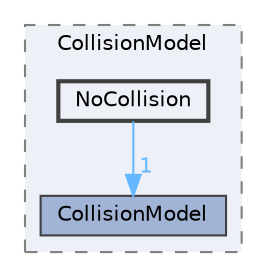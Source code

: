 digraph "src/lagrangian/intermediate/submodels/Kinematic/CollisionModel/NoCollision"
{
 // LATEX_PDF_SIZE
  bgcolor="transparent";
  edge [fontname=Helvetica,fontsize=10,labelfontname=Helvetica,labelfontsize=10];
  node [fontname=Helvetica,fontsize=10,shape=box,height=0.2,width=0.4];
  compound=true
  subgraph clusterdir_2bde217cd4c4c59a6845fe90485c2b1b {
    graph [ bgcolor="#edf0f7", pencolor="grey50", label="CollisionModel", fontname=Helvetica,fontsize=10 style="filled,dashed", URL="dir_2bde217cd4c4c59a6845fe90485c2b1b.html",tooltip=""]
  dir_4c391833c1c6a55065cef122be25c250 [label="CollisionModel", fillcolor="#a2b4d6", color="grey25", style="filled", URL="dir_4c391833c1c6a55065cef122be25c250.html",tooltip=""];
  dir_f5d3bc4664a7a9f346a5cf123f3421c3 [label="NoCollision", fillcolor="#edf0f7", color="grey25", style="filled,bold", URL="dir_f5d3bc4664a7a9f346a5cf123f3421c3.html",tooltip=""];
  }
  dir_f5d3bc4664a7a9f346a5cf123f3421c3->dir_4c391833c1c6a55065cef122be25c250 [headlabel="1", labeldistance=1.5 headhref="dir_002540_000539.html" href="dir_002540_000539.html" color="steelblue1" fontcolor="steelblue1"];
}
